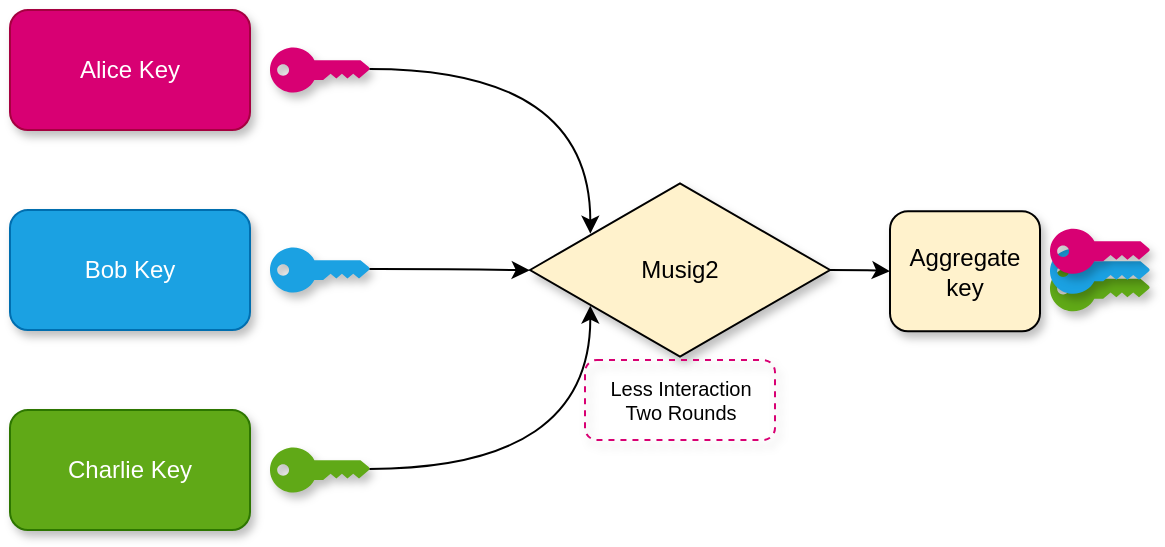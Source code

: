 <mxfile version="14.9.2" type="github">
  <diagram id="YBOoNJlCIfRgQLqw-pG8" name="第 1 页">
    <mxGraphModel dx="713" dy="711" grid="1" gridSize="10" guides="1" tooltips="1" connect="1" arrows="1" fold="1" page="1" pageScale="1" pageWidth="827" pageHeight="1169" math="0" shadow="0">
      <root>
        <mxCell id="0" />
        <mxCell id="1" parent="0" />
        <mxCell id="A56-wQc7-pKVE9vsMWfX-1" value="Alice Key" style="rounded=1;whiteSpace=wrap;html=1;fillColor=#d80073;strokeColor=#A50040;glass=0;shadow=1;fontColor=#ffffff;" vertex="1" parent="1">
          <mxGeometry x="110" y="220" width="120" height="60" as="geometry" />
        </mxCell>
        <mxCell id="A56-wQc7-pKVE9vsMWfX-3" value="Bob Key" style="rounded=1;whiteSpace=wrap;html=1;fillColor=#1ba1e2;strokeColor=#006EAF;glass=0;shadow=1;fontColor=#ffffff;" vertex="1" parent="1">
          <mxGeometry x="110" y="320" width="120" height="60" as="geometry" />
        </mxCell>
        <mxCell id="A56-wQc7-pKVE9vsMWfX-4" value="Charlie Key" style="rounded=1;whiteSpace=wrap;html=1;fillColor=#60a917;strokeColor=#2D7600;glass=0;shadow=1;fontColor=#ffffff;" vertex="1" parent="1">
          <mxGeometry x="110" y="420" width="120" height="60" as="geometry" />
        </mxCell>
        <mxCell id="A56-wQc7-pKVE9vsMWfX-5" value="" style="points=[[0,0.5,0],[0.24,0,0],[0.5,0.28,0],[0.995,0.475,0],[0.5,0.72,0],[0.24,1,0]];verticalLabelPosition=bottom;html=1;verticalAlign=top;aspect=fixed;align=center;pointerEvents=1;shape=mxgraph.cisco19.key;strokeColor=#A50040;rounded=1;shadow=1;glass=0;fillColor=#d80073;fontColor=#ffffff;" vertex="1" parent="1">
          <mxGeometry x="240" y="238.75" width="50" height="22.5" as="geometry" />
        </mxCell>
        <mxCell id="A56-wQc7-pKVE9vsMWfX-8" value="" style="points=[[0,0.5,0],[0.24,0,0],[0.5,0.28,0],[0.995,0.475,0],[0.5,0.72,0],[0.24,1,0]];verticalLabelPosition=bottom;html=1;verticalAlign=top;aspect=fixed;align=center;pointerEvents=1;shape=mxgraph.cisco19.key;strokeColor=#006EAF;rounded=1;shadow=1;glass=0;fillColor=#1ba1e2;fontColor=#ffffff;" vertex="1" parent="1">
          <mxGeometry x="240" y="338.75" width="50" height="22.5" as="geometry" />
        </mxCell>
        <mxCell id="A56-wQc7-pKVE9vsMWfX-9" value="" style="points=[[0,0.5,0],[0.24,0,0],[0.5,0.28,0],[0.995,0.475,0],[0.5,0.72,0],[0.24,1,0]];verticalLabelPosition=bottom;html=1;verticalAlign=top;aspect=fixed;align=center;pointerEvents=1;shape=mxgraph.cisco19.key;strokeColor=#2D7600;rounded=1;shadow=1;glass=0;fillColor=#60a917;fontColor=#ffffff;" vertex="1" parent="1">
          <mxGeometry x="240" y="438.75" width="50" height="22.5" as="geometry" />
        </mxCell>
        <mxCell id="A56-wQc7-pKVE9vsMWfX-17" value="" style="edgeStyle=orthogonalEdgeStyle;curved=1;rounded=0;orthogonalLoop=1;jettySize=auto;html=1;" edge="1" parent="1" source="A56-wQc7-pKVE9vsMWfX-10" target="A56-wQc7-pKVE9vsMWfX-16">
          <mxGeometry relative="1" as="geometry" />
        </mxCell>
        <mxCell id="A56-wQc7-pKVE9vsMWfX-10" value="Musig2" style="html=1;whiteSpace=wrap;aspect=fixed;shape=isoRectangle;rounded=1;shadow=1;glass=0;fillColor=#FFF2CC;" vertex="1" parent="1">
          <mxGeometry x="370" y="305" width="150" height="90" as="geometry" />
        </mxCell>
        <mxCell id="A56-wQc7-pKVE9vsMWfX-13" value="" style="edgeStyle=orthogonalEdgeStyle;elbow=horizontal;endArrow=classic;html=1;exitX=0.995;exitY=0.475;exitDx=0;exitDy=0;exitPerimeter=0;entryX=0.201;entryY=0.298;entryDx=0;entryDy=0;entryPerimeter=0;curved=1;" edge="1" parent="1" source="A56-wQc7-pKVE9vsMWfX-5" target="A56-wQc7-pKVE9vsMWfX-10">
          <mxGeometry width="50" height="50" relative="1" as="geometry">
            <mxPoint x="400" y="380" as="sourcePoint" />
            <mxPoint x="450" y="330" as="targetPoint" />
          </mxGeometry>
        </mxCell>
        <mxCell id="A56-wQc7-pKVE9vsMWfX-14" value="" style="edgeStyle=orthogonalEdgeStyle;elbow=horizontal;endArrow=classic;html=1;exitX=0.995;exitY=0.475;exitDx=0;exitDy=0;exitPerimeter=0;entryX=0.201;entryY=0.698;entryDx=0;entryDy=0;entryPerimeter=0;curved=1;" edge="1" parent="1" source="A56-wQc7-pKVE9vsMWfX-9" target="A56-wQc7-pKVE9vsMWfX-10">
          <mxGeometry width="50" height="50" relative="1" as="geometry">
            <mxPoint x="299.75" y="259.438" as="sourcePoint" />
            <mxPoint x="530.15" y="341.82" as="targetPoint" />
          </mxGeometry>
        </mxCell>
        <mxCell id="A56-wQc7-pKVE9vsMWfX-15" value="" style="edgeStyle=orthogonalEdgeStyle;elbow=horizontal;endArrow=classic;html=1;exitX=0.995;exitY=0.475;exitDx=0;exitDy=0;exitPerimeter=0;entryX=-0.001;entryY=0.502;entryDx=0;entryDy=0;entryPerimeter=0;curved=1;" edge="1" parent="1" source="A56-wQc7-pKVE9vsMWfX-8" target="A56-wQc7-pKVE9vsMWfX-10">
          <mxGeometry width="50" height="50" relative="1" as="geometry">
            <mxPoint x="299.75" y="459.438" as="sourcePoint" />
            <mxPoint x="530.15" y="377.82" as="targetPoint" />
          </mxGeometry>
        </mxCell>
        <mxCell id="A56-wQc7-pKVE9vsMWfX-16" value="Aggregate key" style="whiteSpace=wrap;html=1;rounded=1;shadow=1;fillColor=#FFF2CC;glass=0;" vertex="1" parent="1">
          <mxGeometry x="550" y="320.62" width="75" height="60" as="geometry" />
        </mxCell>
        <mxCell id="A56-wQc7-pKVE9vsMWfX-18" value="" style="points=[[0,0.5,0],[0.24,0,0],[0.5,0.28,0],[0.995,0.475,0],[0.5,0.72,0],[0.24,1,0]];verticalLabelPosition=bottom;html=1;verticalAlign=top;aspect=fixed;align=center;pointerEvents=1;shape=mxgraph.cisco19.key;strokeColor=#2D7600;rounded=1;shadow=1;glass=0;fillColor=#60a917;fontColor=#ffffff;" vertex="1" parent="1">
          <mxGeometry x="630" y="348.12" width="50" height="22.5" as="geometry" />
        </mxCell>
        <mxCell id="A56-wQc7-pKVE9vsMWfX-19" value="" style="points=[[0,0.5,0],[0.24,0,0],[0.5,0.28,0],[0.995,0.475,0],[0.5,0.72,0],[0.24,1,0]];verticalLabelPosition=bottom;html=1;verticalAlign=top;aspect=fixed;align=center;pointerEvents=1;shape=mxgraph.cisco19.key;strokeColor=#006EAF;rounded=1;shadow=1;glass=0;fillColor=#1ba1e2;fontColor=#ffffff;" vertex="1" parent="1">
          <mxGeometry x="630" y="339.37" width="50" height="22.5" as="geometry" />
        </mxCell>
        <mxCell id="A56-wQc7-pKVE9vsMWfX-20" value="" style="points=[[0,0.5,0],[0.24,0,0],[0.5,0.28,0],[0.995,0.475,0],[0.5,0.72,0],[0.24,1,0]];verticalLabelPosition=bottom;html=1;verticalAlign=top;aspect=fixed;align=center;pointerEvents=1;shape=mxgraph.cisco19.key;strokeColor=#A50040;rounded=1;shadow=1;glass=0;fillColor=#d80073;fontColor=#ffffff;" vertex="1" parent="1">
          <mxGeometry x="630" y="329.37" width="50" height="22.5" as="geometry" />
        </mxCell>
        <mxCell id="A56-wQc7-pKVE9vsMWfX-21" value="Less Interaction&lt;br&gt;&lt;span style=&quot;font-size: 10px&quot;&gt;Two Rounds&lt;/span&gt;" style="text;fillColor=none;html=1;fontSize=10;fontStyle=0;verticalAlign=middle;align=center;rounded=1;shadow=1;glass=0;dashed=1;strokeColor=#D80073;" vertex="1" parent="1">
          <mxGeometry x="397.5" y="395" width="95" height="40" as="geometry" />
        </mxCell>
      </root>
    </mxGraphModel>
  </diagram>
</mxfile>
